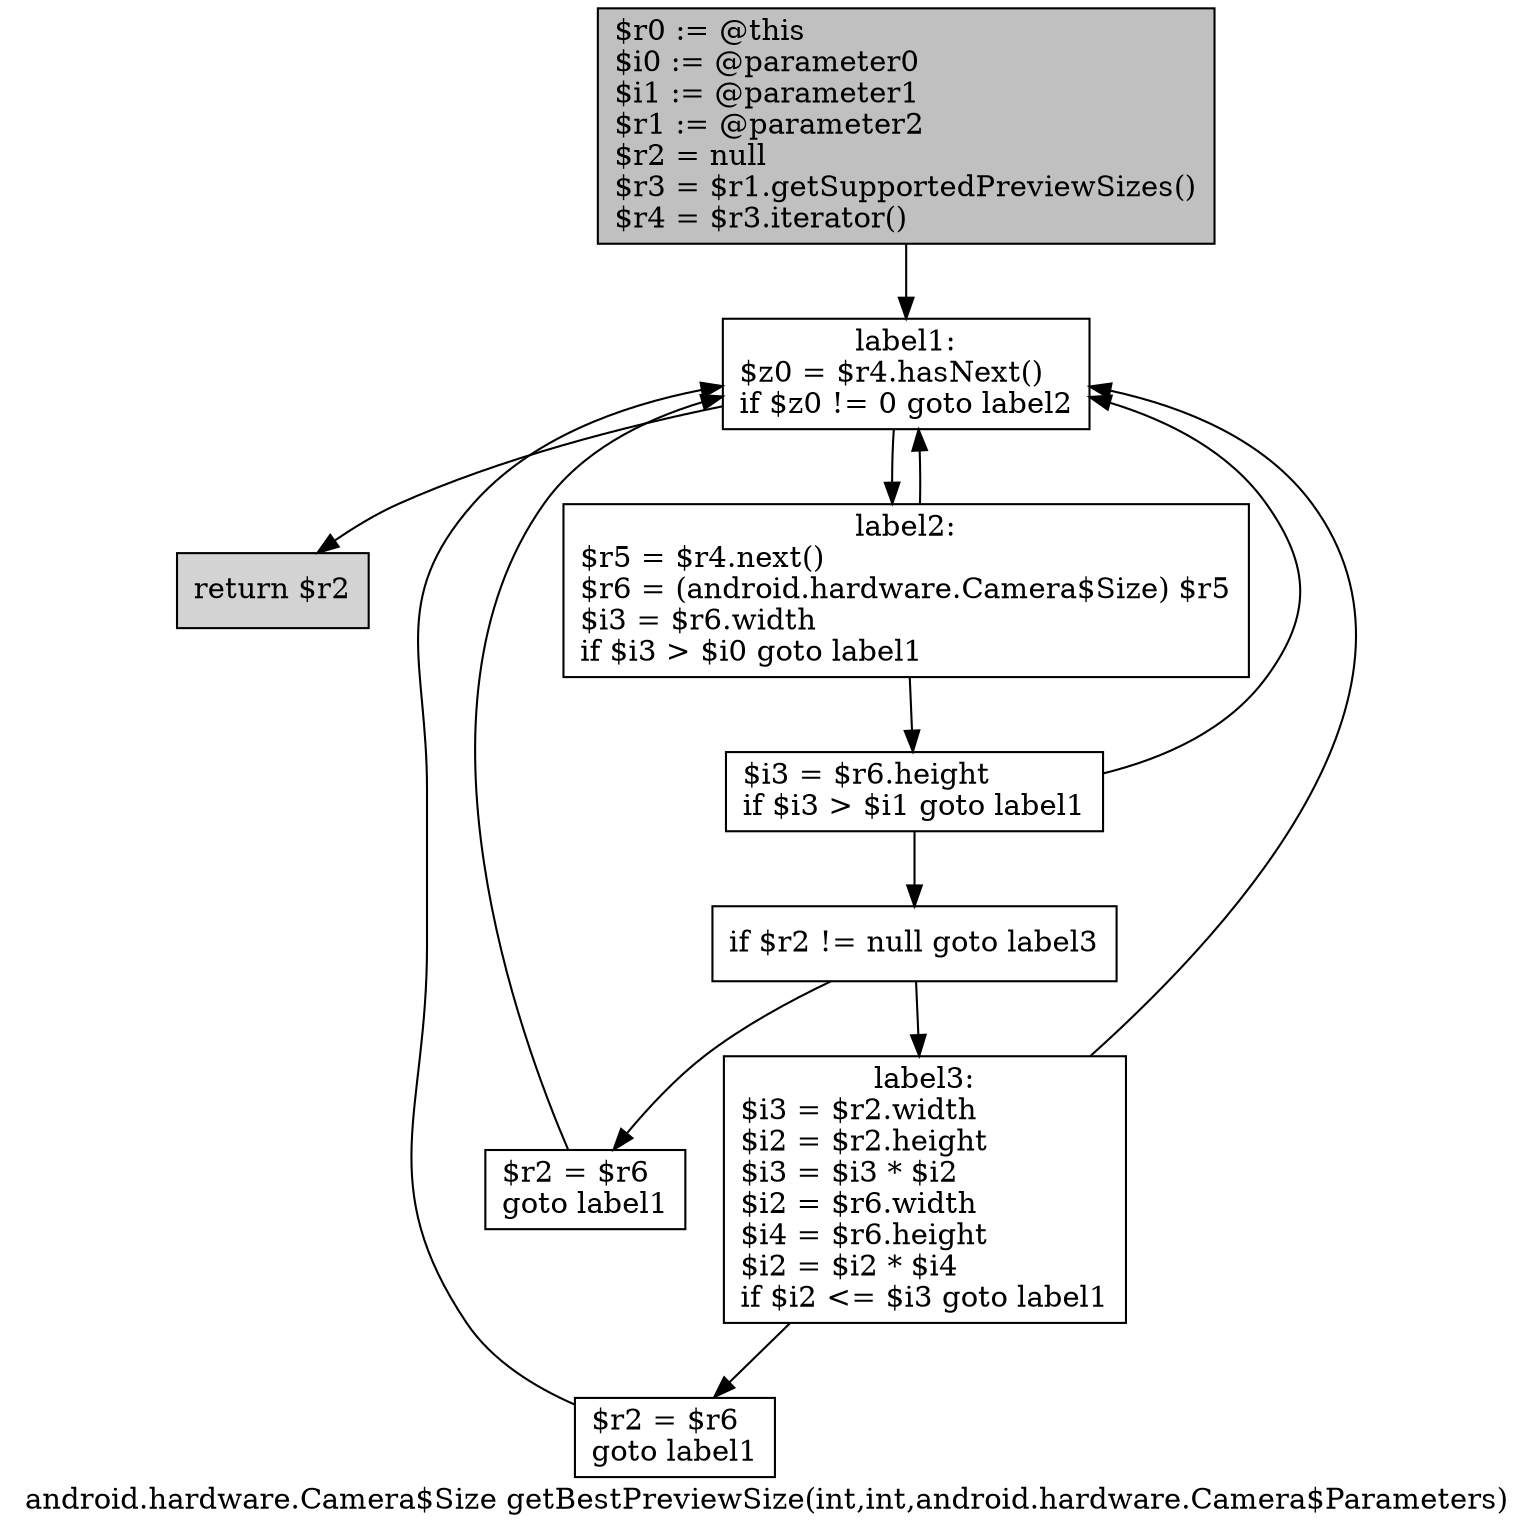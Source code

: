 digraph "android.hardware.Camera$Size getBestPreviewSize(int,int,android.hardware.Camera$Parameters)" {
    label="android.hardware.Camera$Size getBestPreviewSize(int,int,android.hardware.Camera$Parameters)";
    node [shape=box];
    "0" [style=filled,fillcolor=gray,label="$r0 := @this\l$i0 := @parameter0\l$i1 := @parameter1\l$r1 := @parameter2\l$r2 = null\l$r3 = $r1.getSupportedPreviewSizes()\l$r4 = $r3.iterator()\l",];
    "1" [label="label1:\n$z0 = $r4.hasNext()\lif $z0 != 0 goto label2\l",];
    "0"->"1";
    "2" [style=filled,fillcolor=lightgray,label="return $r2\l",];
    "1"->"2";
    "3" [label="label2:\n$r5 = $r4.next()\l$r6 = (android.hardware.Camera$Size) $r5\l$i3 = $r6.width\lif $i3 > $i0 goto label1\l",];
    "1"->"3";
    "3"->"1";
    "4" [label="$i3 = $r6.height\lif $i3 > $i1 goto label1\l",];
    "3"->"4";
    "4"->"1";
    "5" [label="if $r2 != null goto label3\l",];
    "4"->"5";
    "6" [label="$r2 = $r6\lgoto label1\l",];
    "5"->"6";
    "7" [label="label3:\n$i3 = $r2.width\l$i2 = $r2.height\l$i3 = $i3 * $i2\l$i2 = $r6.width\l$i4 = $r6.height\l$i2 = $i2 * $i4\lif $i2 <= $i3 goto label1\l",];
    "5"->"7";
    "6"->"1";
    "7"->"1";
    "8" [label="$r2 = $r6\lgoto label1\l",];
    "7"->"8";
    "8"->"1";
}
